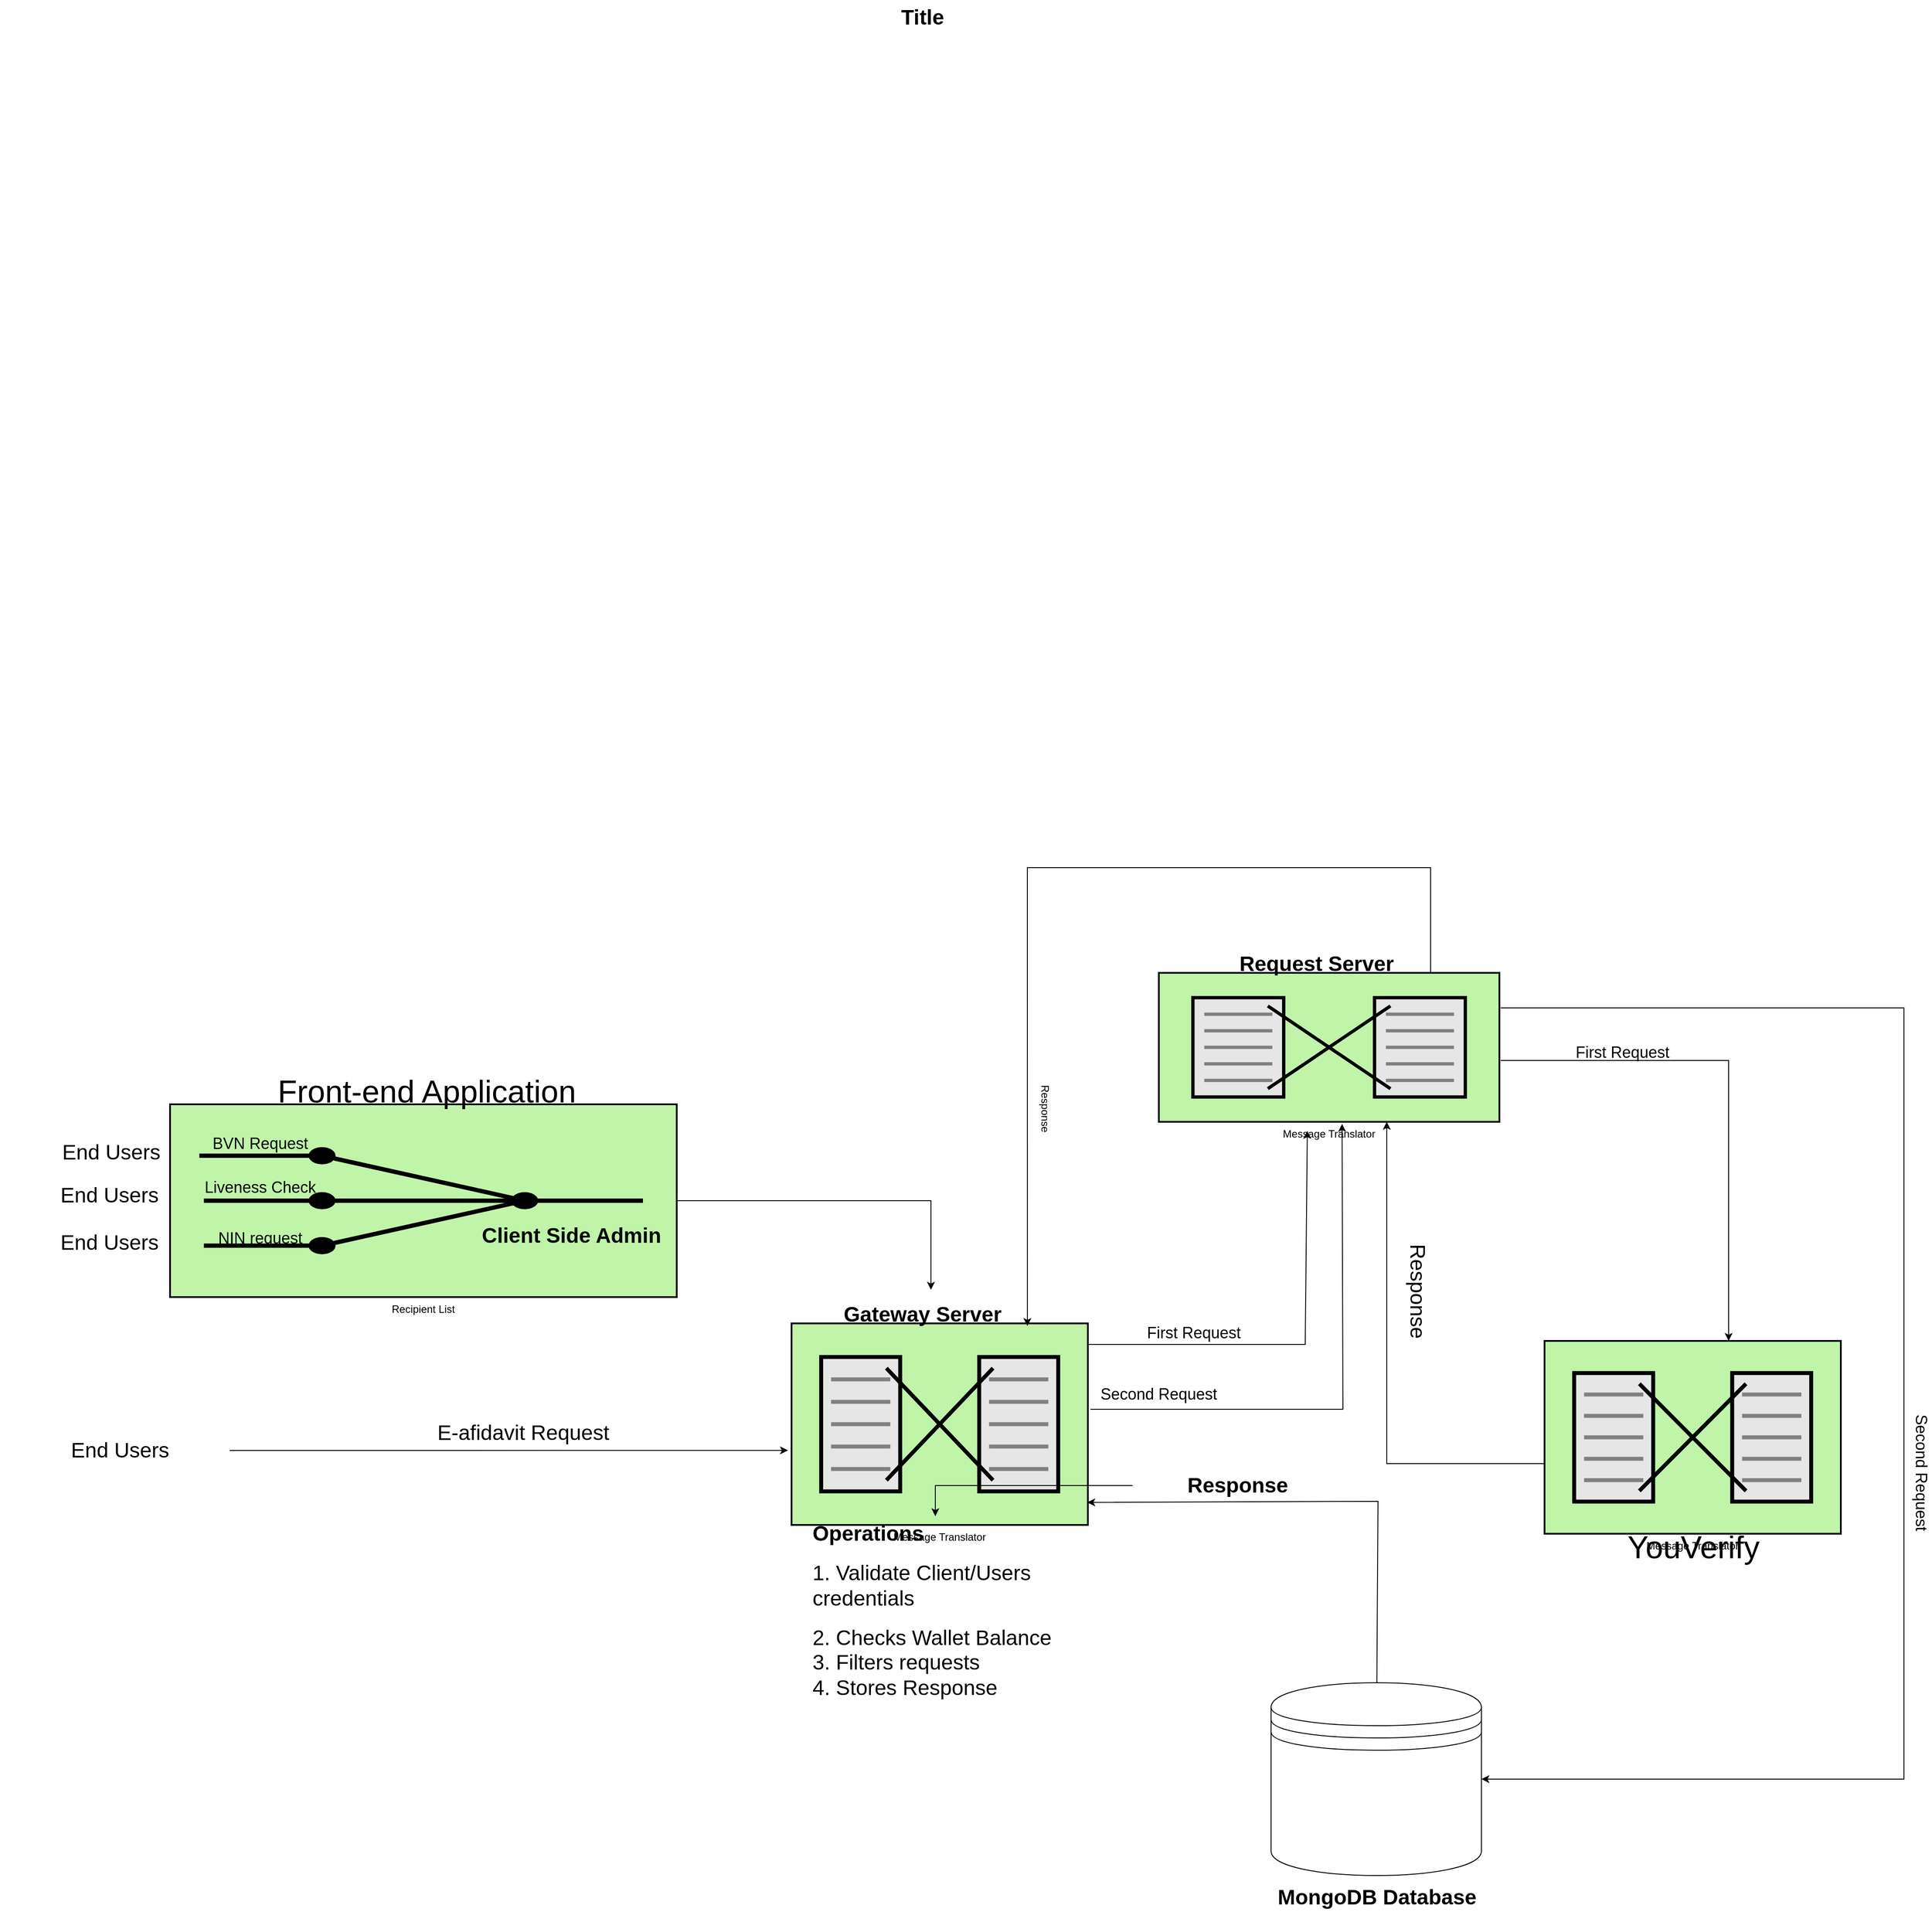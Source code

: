 <mxfile version="22.1.3" type="github">
  <diagram name="Page-1" id="74b105a0-9070-1c63-61bc-23e55f88626e">
    <mxGraphModel dx="4022.5" dy="2565" grid="1" gridSize="10" guides="1" tooltips="1" connect="1" arrows="1" fold="1" page="1" pageScale="1.5" pageWidth="1169" pageHeight="826" background="none" math="0" shadow="0">
      <root>
        <mxCell id="0" style=";html=1;" />
        <mxCell id="1" style=";html=1;" parent="0" />
        <mxCell id="10b056a9c633e61c-1" value="Message Translator" style="strokeWidth=2;dashed=0;align=center;fontSize=12;shape=mxgraph.eip.message_translator;fillColor=#c0f5a9;verticalLabelPosition=bottom;verticalAlign=top;" parent="1" vertex="1">
          <mxGeometry x="291" y="720" width="338" height="230" as="geometry" />
        </mxCell>
        <mxCell id="10b056a9c633e61c-10" value="Message Translator" style="strokeWidth=2;dashed=0;align=center;fontSize=12;shape=mxgraph.eip.message_translator;fillColor=#c0f5a9;verticalLabelPosition=bottom;verticalAlign=top;" parent="1" vertex="1">
          <mxGeometry x="710" y="320" width="388.5" height="170" as="geometry" />
        </mxCell>
        <mxCell id="10b056a9c633e61c-11" value="Message Translator" style="strokeWidth=2;dashed=0;align=center;fontSize=12;shape=mxgraph.eip.message_translator;fillColor=#c0f5a9;verticalLabelPosition=bottom;verticalAlign=top;" parent="1" vertex="1">
          <mxGeometry x="1150" y="740" width="338" height="220" as="geometry" />
        </mxCell>
        <mxCell id="10b056a9c633e61c-30" value="Title" style="text;strokeColor=none;fillColor=none;html=1;fontSize=24;fontStyle=1;verticalAlign=middle;align=center;" parent="1" vertex="1">
          <mxGeometry x="-355" y="-790" width="1590" height="40" as="geometry" />
        </mxCell>
        <mxCell id="OThNxWQhHnaj6ko7AExp-2" value="&lt;font style=&quot;font-size: 24px;&quot;&gt;End Users&lt;/font&gt;" style="text;html=1;strokeColor=none;fillColor=none;align=center;verticalAlign=middle;whiteSpace=wrap;rounded=0;" vertex="1" parent="1">
          <mxGeometry x="-610" y="500" width="250" height="50" as="geometry" />
        </mxCell>
        <mxCell id="OThNxWQhHnaj6ko7AExp-3" value="&lt;font style=&quot;font-size: 24px;&quot;&gt;End Users&lt;/font&gt;" style="text;html=1;strokeColor=none;fillColor=none;align=center;verticalAlign=middle;whiteSpace=wrap;rounded=0;" vertex="1" parent="1">
          <mxGeometry x="-612" y="549" width="250" height="50" as="geometry" />
        </mxCell>
        <mxCell id="OThNxWQhHnaj6ko7AExp-4" value="&lt;font style=&quot;font-size: 24px;&quot;&gt;End Users&lt;/font&gt;" style="text;html=1;strokeColor=none;fillColor=none;align=center;verticalAlign=middle;whiteSpace=wrap;rounded=0;" vertex="1" parent="1">
          <mxGeometry x="-612" y="603" width="250" height="50" as="geometry" />
        </mxCell>
        <mxCell id="OThNxWQhHnaj6ko7AExp-5" value="Recipient List" style="strokeWidth=2;dashed=0;align=center;fontSize=12;fillColor=#c0f5a9;verticalLabelPosition=bottom;verticalAlign=top;shape=mxgraph.eip.recipient_list;direction=west;" vertex="1" parent="1">
          <mxGeometry x="-418" y="470" width="578" height="220" as="geometry" />
        </mxCell>
        <mxCell id="OThNxWQhHnaj6ko7AExp-6" value="&lt;font style=&quot;font-size: 18px;&quot;&gt;BVN Request&lt;/font&gt;" style="text;strokeColor=none;align=center;fillColor=none;html=1;verticalAlign=middle;whiteSpace=wrap;rounded=0;" vertex="1" parent="1">
          <mxGeometry x="-410" y="500" width="190" height="30" as="geometry" />
        </mxCell>
        <mxCell id="OThNxWQhHnaj6ko7AExp-7" value="&lt;span style=&quot;font-size: 18px;&quot;&gt;Liveness Check&lt;/span&gt;" style="text;strokeColor=none;align=center;fillColor=none;html=1;verticalAlign=middle;whiteSpace=wrap;rounded=0;" vertex="1" parent="1">
          <mxGeometry x="-410" y="550" width="190" height="30" as="geometry" />
        </mxCell>
        <mxCell id="OThNxWQhHnaj6ko7AExp-8" value="&lt;span style=&quot;font-size: 18px;&quot;&gt;NIN request&lt;/span&gt;" style="text;strokeColor=none;align=center;fillColor=none;html=1;verticalAlign=middle;whiteSpace=wrap;rounded=0;" vertex="1" parent="1">
          <mxGeometry x="-410" y="608" width="190" height="30" as="geometry" />
        </mxCell>
        <mxCell id="OThNxWQhHnaj6ko7AExp-9" value="&lt;font style=&quot;font-size: 24px;&quot;&gt;&lt;b&gt;Client Side Admin&lt;/b&gt;&lt;/font&gt;" style="text;strokeColor=none;align=center;fillColor=none;html=1;verticalAlign=middle;whiteSpace=wrap;rounded=0;" vertex="1" parent="1">
          <mxGeometry x="-90" y="600" width="260" height="40" as="geometry" />
        </mxCell>
        <mxCell id="OThNxWQhHnaj6ko7AExp-10" value="&lt;font style=&quot;font-size: 36px;&quot;&gt;Front-end Application&lt;/font&gt;" style="text;strokeColor=none;align=center;fillColor=none;html=1;verticalAlign=middle;whiteSpace=wrap;rounded=0;" vertex="1" parent="1">
          <mxGeometry x="-310" y="440" width="370" height="30" as="geometry" />
        </mxCell>
        <mxCell id="OThNxWQhHnaj6ko7AExp-11" value="&lt;span style=&quot;font-size: 24px;&quot;&gt;&lt;b&gt;Gateway Server&lt;/b&gt;&lt;/span&gt;" style="text;html=1;align=center;verticalAlign=middle;resizable=0;points=[];autosize=1;strokeColor=none;fillColor=none;" vertex="1" parent="1">
          <mxGeometry x="340" y="690" width="200" height="40" as="geometry" />
        </mxCell>
        <mxCell id="OThNxWQhHnaj6ko7AExp-12" value="" style="endArrow=classic;html=1;rounded=0;exitX=0;exitY=0.5;exitDx=0;exitDy=0;exitPerimeter=0;entryX=0.55;entryY=-0.21;entryDx=0;entryDy=0;entryPerimeter=0;" edge="1" parent="1" source="OThNxWQhHnaj6ko7AExp-5" target="OThNxWQhHnaj6ko7AExp-11">
          <mxGeometry width="50" height="50" relative="1" as="geometry">
            <mxPoint x="620" y="710" as="sourcePoint" />
            <mxPoint x="700" y="580" as="targetPoint" />
            <Array as="points">
              <mxPoint x="450" y="580" />
            </Array>
          </mxGeometry>
        </mxCell>
        <mxCell id="OThNxWQhHnaj6ko7AExp-15" value="" style="endArrow=classic;html=1;rounded=0;exitX=1;exitY=0.5;exitDx=0;exitDy=0;exitPerimeter=0;entryX=0.436;entryY=1.061;entryDx=0;entryDy=0;entryPerimeter=0;" edge="1" parent="1" target="10b056a9c633e61c-10">
          <mxGeometry width="50" height="50" relative="1" as="geometry">
            <mxPoint x="629" y="744" as="sourcePoint" />
            <mxPoint x="1040" y="744" as="targetPoint" />
            <Array as="points">
              <mxPoint x="877" y="744" />
            </Array>
          </mxGeometry>
        </mxCell>
        <mxCell id="OThNxWQhHnaj6ko7AExp-16" value="&lt;font style=&quot;font-size: 24px;&quot;&gt;Request Server&lt;/font&gt;" style="text;html=1;strokeColor=none;fillColor=none;align=center;verticalAlign=middle;whiteSpace=wrap;rounded=0;fontStyle=1" vertex="1" parent="1">
          <mxGeometry x="760" y="290" width="260" height="40" as="geometry" />
        </mxCell>
        <mxCell id="OThNxWQhHnaj6ko7AExp-18" value="&lt;font style=&quot;font-size: 24px;&quot;&gt;End Users&lt;/font&gt;" style="text;html=1;strokeColor=none;fillColor=none;align=center;verticalAlign=middle;whiteSpace=wrap;rounded=0;" vertex="1" parent="1">
          <mxGeometry x="-600" y="840" width="250" height="50" as="geometry" />
        </mxCell>
        <mxCell id="OThNxWQhHnaj6ko7AExp-19" value="" style="endArrow=classic;html=1;rounded=0;fontFamily=Helvetica;fontSize=12;fontColor=default;entryX=-0.012;entryY=0.63;entryDx=0;entryDy=0;entryPerimeter=0;" edge="1" parent="1" source="OThNxWQhHnaj6ko7AExp-18" target="10b056a9c633e61c-1">
          <mxGeometry width="50" height="50" relative="1" as="geometry">
            <mxPoint x="280" y="700" as="sourcePoint" />
            <mxPoint x="330" y="650" as="targetPoint" />
          </mxGeometry>
        </mxCell>
        <mxCell id="OThNxWQhHnaj6ko7AExp-20" value="&lt;font style=&quot;font-size: 24px;&quot;&gt;E-afidavit Request&lt;/font&gt;" style="text;html=1;strokeColor=none;fillColor=none;align=center;verticalAlign=middle;whiteSpace=wrap;rounded=0;fontSize=12;fontFamily=Helvetica;fontColor=default;" vertex="1" parent="1">
          <mxGeometry x="-140" y="830" width="250" height="30" as="geometry" />
        </mxCell>
        <mxCell id="OThNxWQhHnaj6ko7AExp-22" value="&lt;h1&gt;&lt;span style=&quot;background-color: initial;&quot;&gt;Operations&lt;/span&gt;&lt;span style=&quot;background-color: initial; font-size: 12px; font-weight: normal;&quot;&gt;&lt;br&gt;&lt;/span&gt;&lt;/h1&gt;&lt;h1&gt;&lt;span style=&quot;font-weight: 400;&quot;&gt;&lt;font style=&quot;font-size: 24px;&quot;&gt;1. Validate Client/Users credentials&lt;/font&gt;&lt;/span&gt;&lt;/h1&gt;&lt;div&gt;&lt;span style=&quot;font-weight: 400;&quot;&gt;&lt;font style=&quot;font-size: 24px;&quot;&gt;2. Checks Wallet Balance&lt;/font&gt;&lt;/span&gt;&lt;/div&gt;&lt;div&gt;&lt;span style=&quot;font-weight: 400;&quot;&gt;&lt;font style=&quot;font-size: 24px;&quot;&gt;3. Filters requests&lt;/font&gt;&lt;/span&gt;&lt;/div&gt;&lt;div&gt;&lt;span style=&quot;font-weight: 400;&quot;&gt;&lt;font style=&quot;font-size: 24px;&quot;&gt;4. Stores Response&lt;/font&gt;&lt;/span&gt;&lt;/div&gt;&lt;div&gt;&lt;br&gt;&lt;/div&gt;" style="text;html=1;strokeColor=none;fillColor=none;spacing=5;spacingTop=-20;whiteSpace=wrap;overflow=hidden;rounded=0;fontSize=12;fontFamily=Helvetica;fontColor=default;" vertex="1" parent="1">
          <mxGeometry x="310" y="940" width="290" height="230" as="geometry" />
        </mxCell>
        <mxCell id="OThNxWQhHnaj6ko7AExp-25" value="" style="endArrow=classic;html=1;rounded=0;fontFamily=Helvetica;fontSize=12;fontColor=default;" edge="1" parent="1">
          <mxGeometry width="50" height="50" relative="1" as="geometry">
            <mxPoint x="1100" y="420" as="sourcePoint" />
            <mxPoint x="1360" y="740" as="targetPoint" />
            <Array as="points">
              <mxPoint x="1360" y="420" />
            </Array>
          </mxGeometry>
        </mxCell>
        <mxCell id="OThNxWQhHnaj6ko7AExp-26" value="&lt;font style=&quot;font-size: 36px;&quot;&gt;YouVerify&lt;/font&gt;" style="text;html=1;strokeColor=none;fillColor=none;align=center;verticalAlign=middle;whiteSpace=wrap;rounded=0;fontSize=12;fontFamily=Helvetica;fontColor=default;" vertex="1" parent="1">
          <mxGeometry x="1220" y="940" width="200" height="69" as="geometry" />
        </mxCell>
        <mxCell id="OThNxWQhHnaj6ko7AExp-27" value="" style="endArrow=classic;html=1;rounded=0;fontFamily=Helvetica;fontSize=12;fontColor=default;" edge="1" parent="1">
          <mxGeometry width="50" height="50" relative="1" as="geometry">
            <mxPoint x="1150" y="880" as="sourcePoint" />
            <mxPoint x="970" y="490" as="targetPoint" />
            <Array as="points">
              <mxPoint x="970" y="880" />
            </Array>
          </mxGeometry>
        </mxCell>
        <mxCell id="OThNxWQhHnaj6ko7AExp-28" value="&lt;font style=&quot;font-size: 24px;&quot;&gt;Response&lt;/font&gt;" style="text;html=1;strokeColor=none;fillColor=none;align=center;verticalAlign=middle;whiteSpace=wrap;rounded=0;fontSize=12;fontFamily=Helvetica;fontColor=default;rotation=90;" vertex="1" parent="1">
          <mxGeometry x="947.5" y="653" width="115" height="60" as="geometry" />
        </mxCell>
        <mxCell id="OThNxWQhHnaj6ko7AExp-29" value="" style="endArrow=classic;html=1;rounded=0;fontFamily=Helvetica;fontSize=12;fontColor=default;exitX=1;exitY=0.75;exitDx=0;exitDy=0;entryX=0.796;entryY=0.013;entryDx=0;entryDy=0;entryPerimeter=0;" edge="1" parent="1" source="OThNxWQhHnaj6ko7AExp-16" target="10b056a9c633e61c-1">
          <mxGeometry width="50" height="50" relative="1" as="geometry">
            <mxPoint x="990" y="580" as="sourcePoint" />
            <mxPoint x="560" y="200" as="targetPoint" />
            <Array as="points">
              <mxPoint x="1020" y="200" />
              <mxPoint x="560" y="200" />
            </Array>
          </mxGeometry>
        </mxCell>
        <mxCell id="OThNxWQhHnaj6ko7AExp-30" value="Response" style="text;html=1;strokeColor=none;fillColor=none;align=center;verticalAlign=middle;whiteSpace=wrap;rounded=0;fontSize=12;fontFamily=Helvetica;fontColor=default;rotation=90;" vertex="1" parent="1">
          <mxGeometry x="550" y="460" width="60" height="30" as="geometry" />
        </mxCell>
        <mxCell id="OThNxWQhHnaj6ko7AExp-31" value="" style="endArrow=classic;html=1;rounded=0;fontFamily=Helvetica;fontSize=12;fontColor=default;entryX=0.998;entryY=0.888;entryDx=0;entryDy=0;entryPerimeter=0;" edge="1" parent="1" source="OThNxWQhHnaj6ko7AExp-32" target="10b056a9c633e61c-1">
          <mxGeometry width="50" height="50" relative="1" as="geometry">
            <mxPoint x="520" y="940" as="sourcePoint" />
            <mxPoint x="960" y="1160" as="targetPoint" />
            <Array as="points">
              <mxPoint x="960" y="923" />
            </Array>
          </mxGeometry>
        </mxCell>
        <mxCell id="OThNxWQhHnaj6ko7AExp-32" value="" style="shape=datastore;whiteSpace=wrap;html=1;rounded=0;align=center;verticalAlign=middle;fontFamily=Helvetica;fontSize=12;fontColor=default;fillColor=none;gradientColor=none;" vertex="1" parent="1">
          <mxGeometry x="838" y="1130" width="240" height="220" as="geometry" />
        </mxCell>
        <mxCell id="OThNxWQhHnaj6ko7AExp-35" value="&lt;span style=&quot;font-size: 24px;&quot;&gt;&lt;b&gt;MongoDB Database&lt;/b&gt;&lt;/span&gt;" style="text;html=1;strokeColor=none;fillColor=none;align=center;verticalAlign=middle;whiteSpace=wrap;rounded=0;fontSize=12;fontFamily=Helvetica;fontColor=default;" vertex="1" parent="1">
          <mxGeometry x="829" y="1340" width="260" height="70" as="geometry" />
        </mxCell>
        <mxCell id="OThNxWQhHnaj6ko7AExp-45" value="" style="edgeStyle=orthogonalEdgeStyle;rounded=0;orthogonalLoop=1;jettySize=auto;html=1;fontFamily=Helvetica;fontSize=12;fontColor=default;" edge="1" parent="1" source="OThNxWQhHnaj6ko7AExp-37" target="OThNxWQhHnaj6ko7AExp-22">
          <mxGeometry relative="1" as="geometry" />
        </mxCell>
        <mxCell id="OThNxWQhHnaj6ko7AExp-37" value="&lt;b&gt;&lt;font style=&quot;font-size: 24px;&quot;&gt;Response&lt;/font&gt;&lt;/b&gt;" style="text;html=1;strokeColor=none;fillColor=none;align=center;verticalAlign=middle;whiteSpace=wrap;rounded=0;fontSize=12;fontFamily=Helvetica;fontColor=default;" vertex="1" parent="1">
          <mxGeometry x="680" y="890" width="240" height="30" as="geometry" />
        </mxCell>
        <mxCell id="OThNxWQhHnaj6ko7AExp-38" value="&lt;font style=&quot;font-size: 18px;&quot;&gt;First Request&lt;/font&gt;" style="text;html=1;strokeColor=none;fillColor=none;align=center;verticalAlign=middle;whiteSpace=wrap;rounded=0;fontSize=12;fontFamily=Helvetica;fontColor=default;rotation=0;" vertex="1" parent="1">
          <mxGeometry x="660" y="721" width="180" height="19" as="geometry" />
        </mxCell>
        <mxCell id="OThNxWQhHnaj6ko7AExp-39" value="&lt;font style=&quot;font-size: 18px;&quot;&gt;Second Request&lt;/font&gt;" style="text;html=1;strokeColor=none;fillColor=none;align=center;verticalAlign=middle;whiteSpace=wrap;rounded=0;fontSize=12;fontFamily=Helvetica;fontColor=default;rotation=0;" vertex="1" parent="1">
          <mxGeometry x="620" y="791" width="180" height="19" as="geometry" />
        </mxCell>
        <mxCell id="OThNxWQhHnaj6ko7AExp-40" value="" style="endArrow=classic;html=1;rounded=0;exitX=1;exitY=0.5;exitDx=0;exitDy=0;exitPerimeter=0;entryX=0.538;entryY=1.014;entryDx=0;entryDy=0;entryPerimeter=0;" edge="1" parent="1" target="10b056a9c633e61c-10">
          <mxGeometry width="50" height="50" relative="1" as="geometry">
            <mxPoint x="632" y="818" as="sourcePoint" />
            <mxPoint x="882" y="574" as="targetPoint" />
            <Array as="points">
              <mxPoint x="920" y="818" />
            </Array>
          </mxGeometry>
        </mxCell>
        <mxCell id="OThNxWQhHnaj6ko7AExp-41" value="&lt;font style=&quot;font-size: 18px;&quot;&gt;First Request&lt;/font&gt;" style="text;html=1;strokeColor=none;fillColor=none;align=center;verticalAlign=middle;whiteSpace=wrap;rounded=0;fontSize=12;fontFamily=Helvetica;fontColor=default;rotation=0;" vertex="1" parent="1">
          <mxGeometry x="1149" y="401" width="180" height="19" as="geometry" />
        </mxCell>
        <mxCell id="OThNxWQhHnaj6ko7AExp-42" value="" style="edgeStyle=none;orthogonalLoop=1;jettySize=auto;html=1;rounded=0;fontFamily=Helvetica;fontSize=12;fontColor=default;entryX=1;entryY=0.5;entryDx=0;entryDy=0;" edge="1" parent="1" target="OThNxWQhHnaj6ko7AExp-32">
          <mxGeometry width="100" relative="1" as="geometry">
            <mxPoint x="1100" y="360" as="sourcePoint" />
            <mxPoint x="1560" y="1260" as="targetPoint" />
            <Array as="points">
              <mxPoint x="1560" y="360" />
              <mxPoint x="1560" y="1240" />
            </Array>
          </mxGeometry>
        </mxCell>
        <mxCell id="OThNxWQhHnaj6ko7AExp-43" value="&lt;font style=&quot;font-size: 18px;&quot;&gt;Second Request&lt;/font&gt;" style="text;html=1;strokeColor=none;fillColor=none;align=center;verticalAlign=middle;whiteSpace=wrap;rounded=0;fontSize=12;fontFamily=Helvetica;fontColor=default;rotation=90;" vertex="1" parent="1">
          <mxGeometry x="1490" y="881" width="180" height="19" as="geometry" />
        </mxCell>
      </root>
    </mxGraphModel>
  </diagram>
</mxfile>
